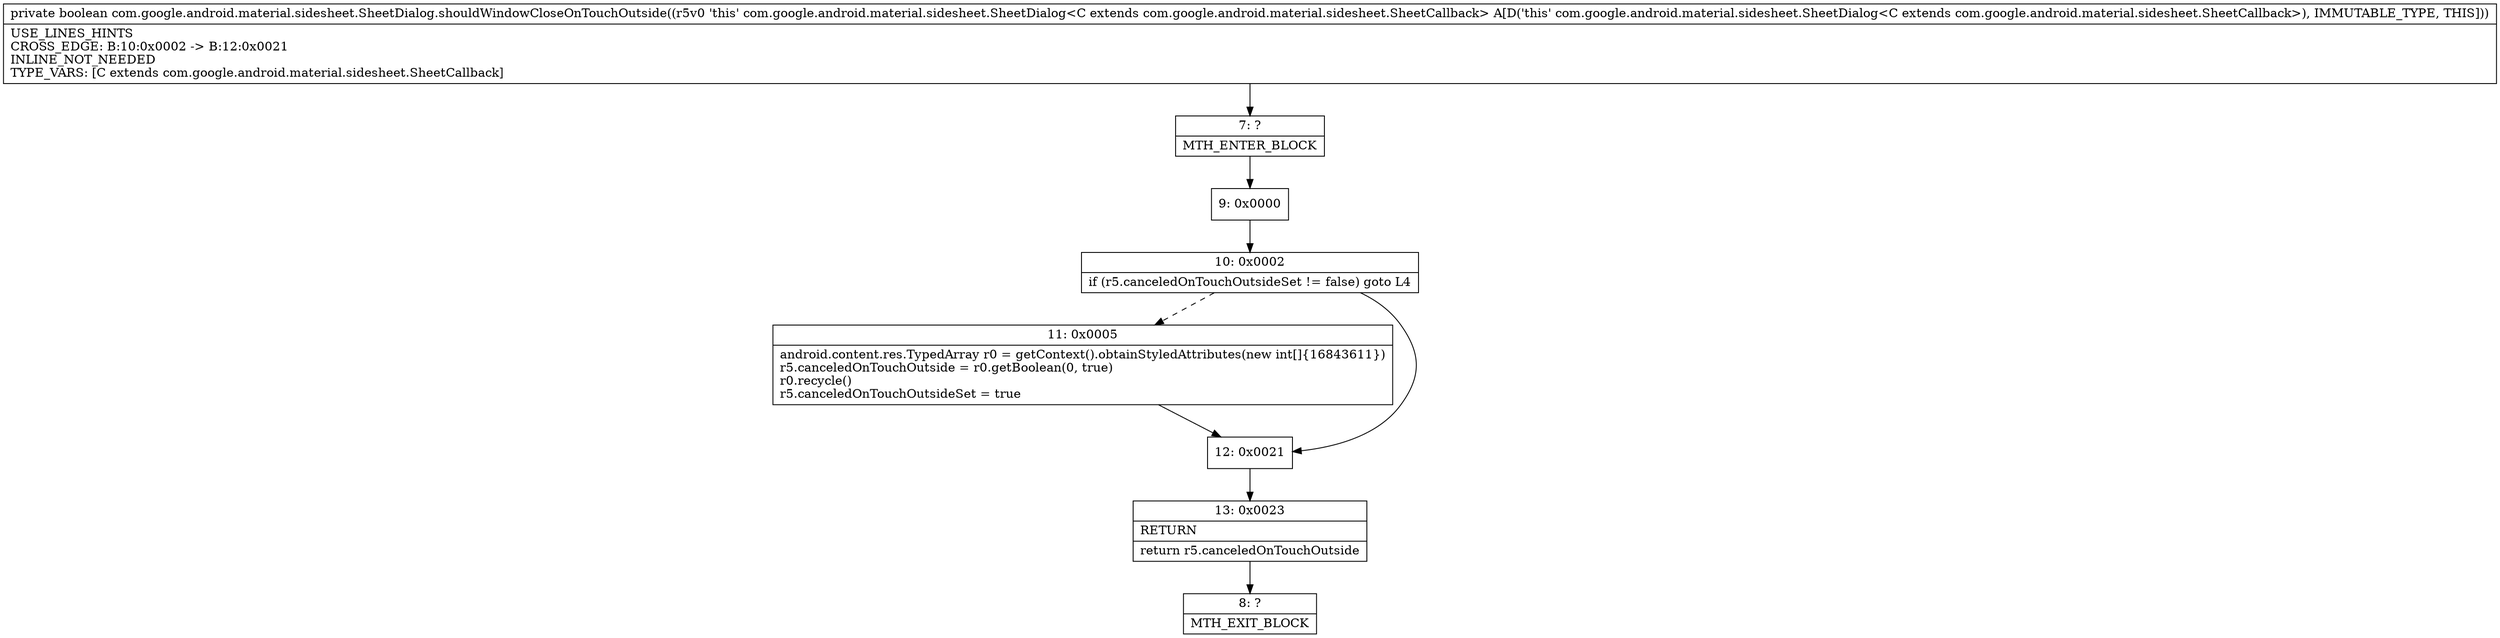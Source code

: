 digraph "CFG forcom.google.android.material.sidesheet.SheetDialog.shouldWindowCloseOnTouchOutside()Z" {
Node_7 [shape=record,label="{7\:\ ?|MTH_ENTER_BLOCK\l}"];
Node_9 [shape=record,label="{9\:\ 0x0000}"];
Node_10 [shape=record,label="{10\:\ 0x0002|if (r5.canceledOnTouchOutsideSet != false) goto L4\l}"];
Node_11 [shape=record,label="{11\:\ 0x0005|android.content.res.TypedArray r0 = getContext().obtainStyledAttributes(new int[]\{16843611\})\lr5.canceledOnTouchOutside = r0.getBoolean(0, true)\lr0.recycle()\lr5.canceledOnTouchOutsideSet = true\l}"];
Node_12 [shape=record,label="{12\:\ 0x0021}"];
Node_13 [shape=record,label="{13\:\ 0x0023|RETURN\l|return r5.canceledOnTouchOutside\l}"];
Node_8 [shape=record,label="{8\:\ ?|MTH_EXIT_BLOCK\l}"];
MethodNode[shape=record,label="{private boolean com.google.android.material.sidesheet.SheetDialog.shouldWindowCloseOnTouchOutside((r5v0 'this' com.google.android.material.sidesheet.SheetDialog\<C extends com.google.android.material.sidesheet.SheetCallback\> A[D('this' com.google.android.material.sidesheet.SheetDialog\<C extends com.google.android.material.sidesheet.SheetCallback\>), IMMUTABLE_TYPE, THIS]))  | USE_LINES_HINTS\lCROSS_EDGE: B:10:0x0002 \-\> B:12:0x0021\lINLINE_NOT_NEEDED\lTYPE_VARS: [C extends com.google.android.material.sidesheet.SheetCallback]\l}"];
MethodNode -> Node_7;Node_7 -> Node_9;
Node_9 -> Node_10;
Node_10 -> Node_11[style=dashed];
Node_10 -> Node_12;
Node_11 -> Node_12;
Node_12 -> Node_13;
Node_13 -> Node_8;
}

